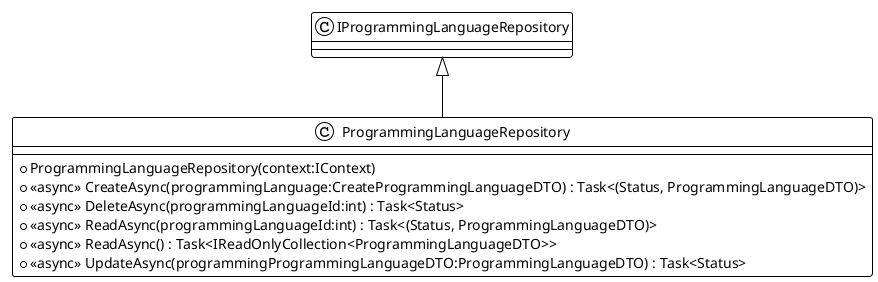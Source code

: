 @startuml
!theme plain
class ProgrammingLanguageRepository {
    + ProgrammingLanguageRepository(context:IContext)
    + <<async>> CreateAsync(programmingLanguage:CreateProgrammingLanguageDTO) : Task<(Status, ProgrammingLanguageDTO)>
    + <<async>> DeleteAsync(programmingLanguageId:int) : Task<Status>
    + <<async>> ReadAsync(programmingLanguageId:int) : Task<(Status, ProgrammingLanguageDTO)>
    + <<async>> ReadAsync() : Task<IReadOnlyCollection<ProgrammingLanguageDTO>>
    + <<async>> UpdateAsync(programmingProgrammingLanguageDTO:ProgrammingLanguageDTO) : Task<Status>
}
IProgrammingLanguageRepository <|-- ProgrammingLanguageRepository
@enduml
